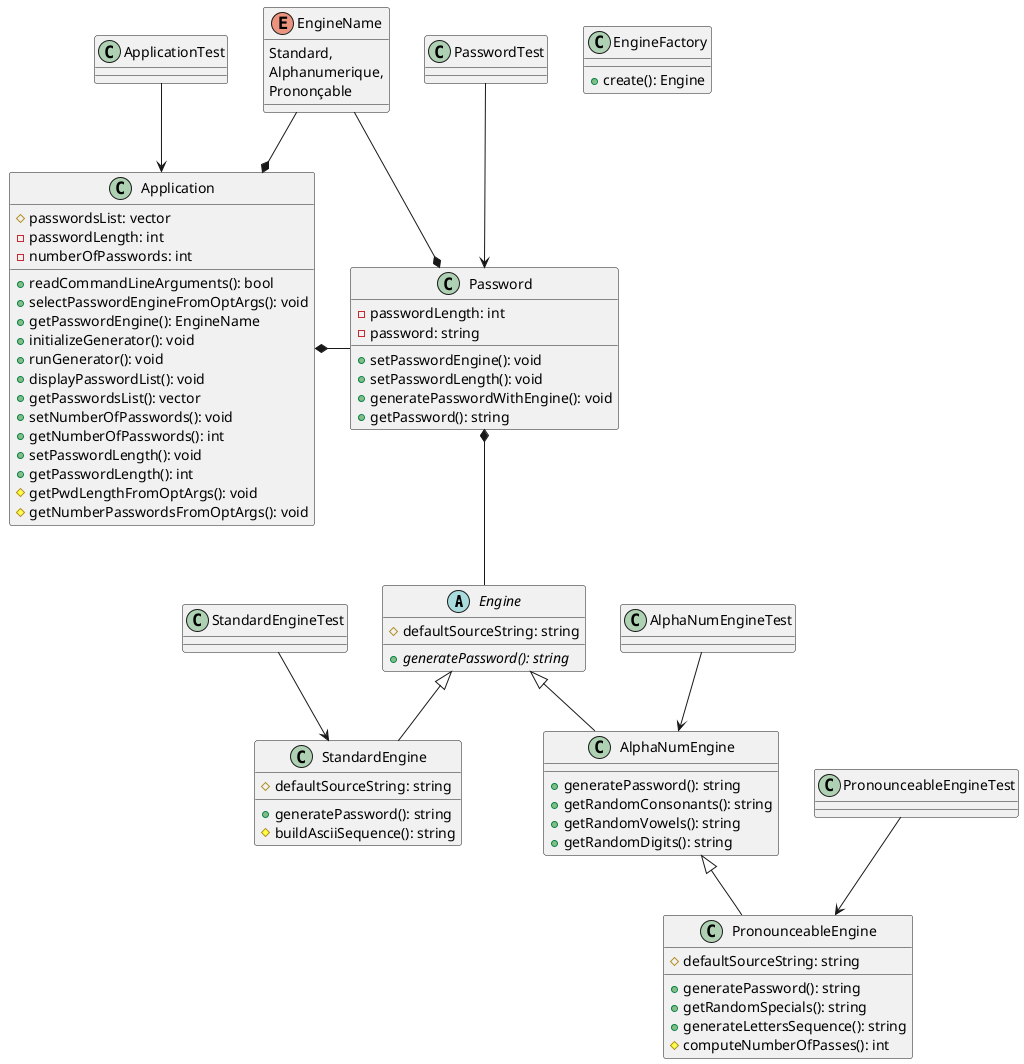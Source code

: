 @startuml Password Generator


abstract class Engine {
    +{abstract} generatePassword(): string
    #defaultSourceString: string
}

class EngineFactory {
    +create(): Engine
}

Password *-- Engine
Engine <|-- StandardEngine
Engine <|-- AlphaNumEngine
AlphaNumEngine <|-- PronounceableEngine
Application *- Password
EngineName --* Password
EngineName --* Application
ApplicationTest --> Application
PasswordTest --> Password
StandardEngineTest --> StandardEngine
AlphaNumEngineTest --> AlphaNumEngine
PronounceableEngineTest --> PronounceableEngine

class StandardEngine {
    +generatePassword(): string
    #buildAsciiSequence(): string
    #defaultSourceString: string
}

class AlphaNumEngine {
    +generatePassword(): string
    +getRandomConsonants(): string
    +getRandomVowels(): string
    +getRandomDigits(): string
}

class PronounceableEngine {
    +generatePassword(): string
    +getRandomSpecials(): string
    +generateLettersSequence(): string
    #computeNumberOfPasses(): int
    #defaultSourceString: string
}

class Password {
    -passwordLength: int
    -password: string
    +setPasswordEngine(): void
    +setPasswordLength(): void
    +generatePasswordWithEngine(): void
    +getPassword(): string
}

enum EngineName {
        Standard,
        Alphanumerique,
        Prononçable
}

class Application {
    +readCommandLineArguments(): bool
    +selectPasswordEngineFromOptArgs(): void
    +getPasswordEngine(): EngineName
    +initializeGenerator(): void
    +runGenerator(): void
    +displayPasswordList(): void
    +getPasswordsList(): vector
    +setNumberOfPasswords(): void
    +getNumberOfPasswords(): int
    +setPasswordLength(): void
    +getPasswordLength(): int
    #getPwdLengthFromOptArgs(): void
    #getNumberPasswordsFromOptArgs(): void
    #passwordsList: vector
    -passwordLength: int
    -numberOfPasswords: int
}

class ApplicationTest
class PasswordTest
class StandardEngineTest
class AlphaNumEngineTest
class PronounceableEngineTest

@enduml